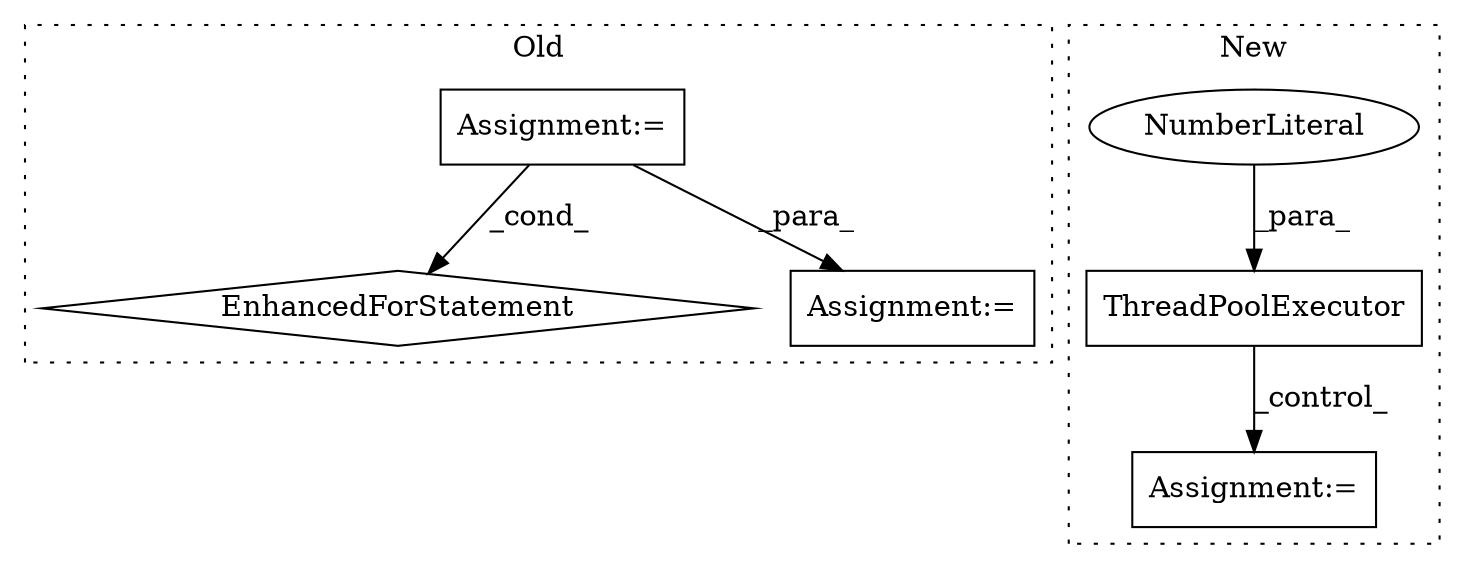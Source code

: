 digraph G {
subgraph cluster0 {
1 [label="EnhancedForStatement" a="70" s="8120,8212" l="53,2" shape="diamond"];
4 [label="Assignment:=" a="7" s="8028" l="84" shape="box"];
6 [label="Assignment:=" a="7" s="8482,8578" l="57,2" shape="box"];
label = "Old";
style="dotted";
}
subgraph cluster1 {
2 [label="ThreadPoolExecutor" a="32" s="8316,8336" l="19,1" shape="box"];
3 [label="NumberLiteral" a="34" s="8335" l="1" shape="ellipse"];
5 [label="Assignment:=" a="7" s="8408,8522" l="69,2" shape="box"];
label = "New";
style="dotted";
}
2 -> 5 [label="_control_"];
3 -> 2 [label="_para_"];
4 -> 1 [label="_cond_"];
4 -> 6 [label="_para_"];
}